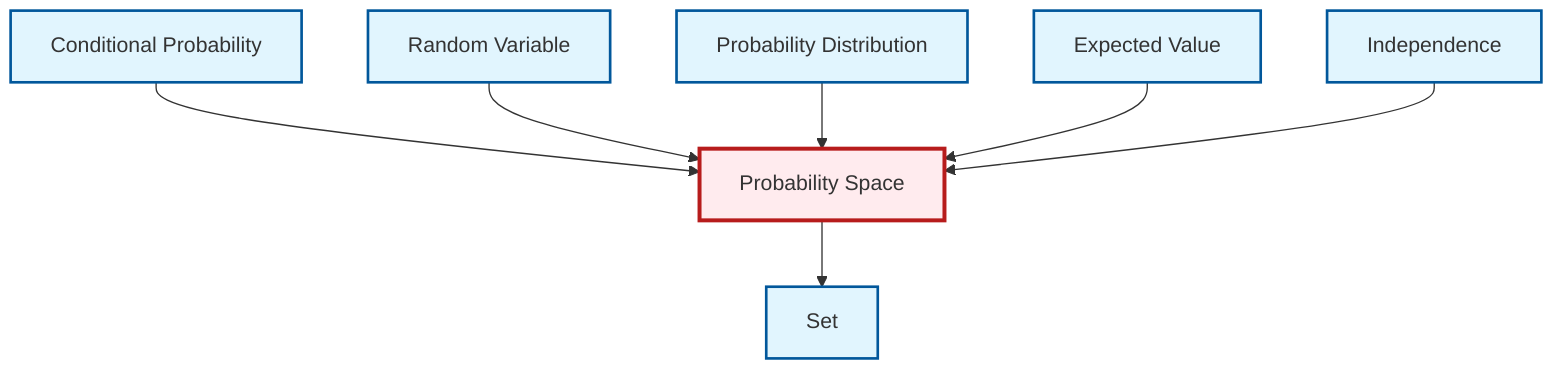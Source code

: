 graph TD
    classDef definition fill:#e1f5fe,stroke:#01579b,stroke-width:2px
    classDef theorem fill:#f3e5f5,stroke:#4a148c,stroke-width:2px
    classDef axiom fill:#fff3e0,stroke:#e65100,stroke-width:2px
    classDef example fill:#e8f5e9,stroke:#1b5e20,stroke-width:2px
    classDef current fill:#ffebee,stroke:#b71c1c,stroke-width:3px
    def-independence["Independence"]:::definition
    def-conditional-probability["Conditional Probability"]:::definition
    def-set["Set"]:::definition
    def-random-variable["Random Variable"]:::definition
    def-expectation["Expected Value"]:::definition
    def-probability-distribution["Probability Distribution"]:::definition
    def-probability-space["Probability Space"]:::definition
    def-conditional-probability --> def-probability-space
    def-probability-space --> def-set
    def-random-variable --> def-probability-space
    def-probability-distribution --> def-probability-space
    def-expectation --> def-probability-space
    def-independence --> def-probability-space
    class def-probability-space current